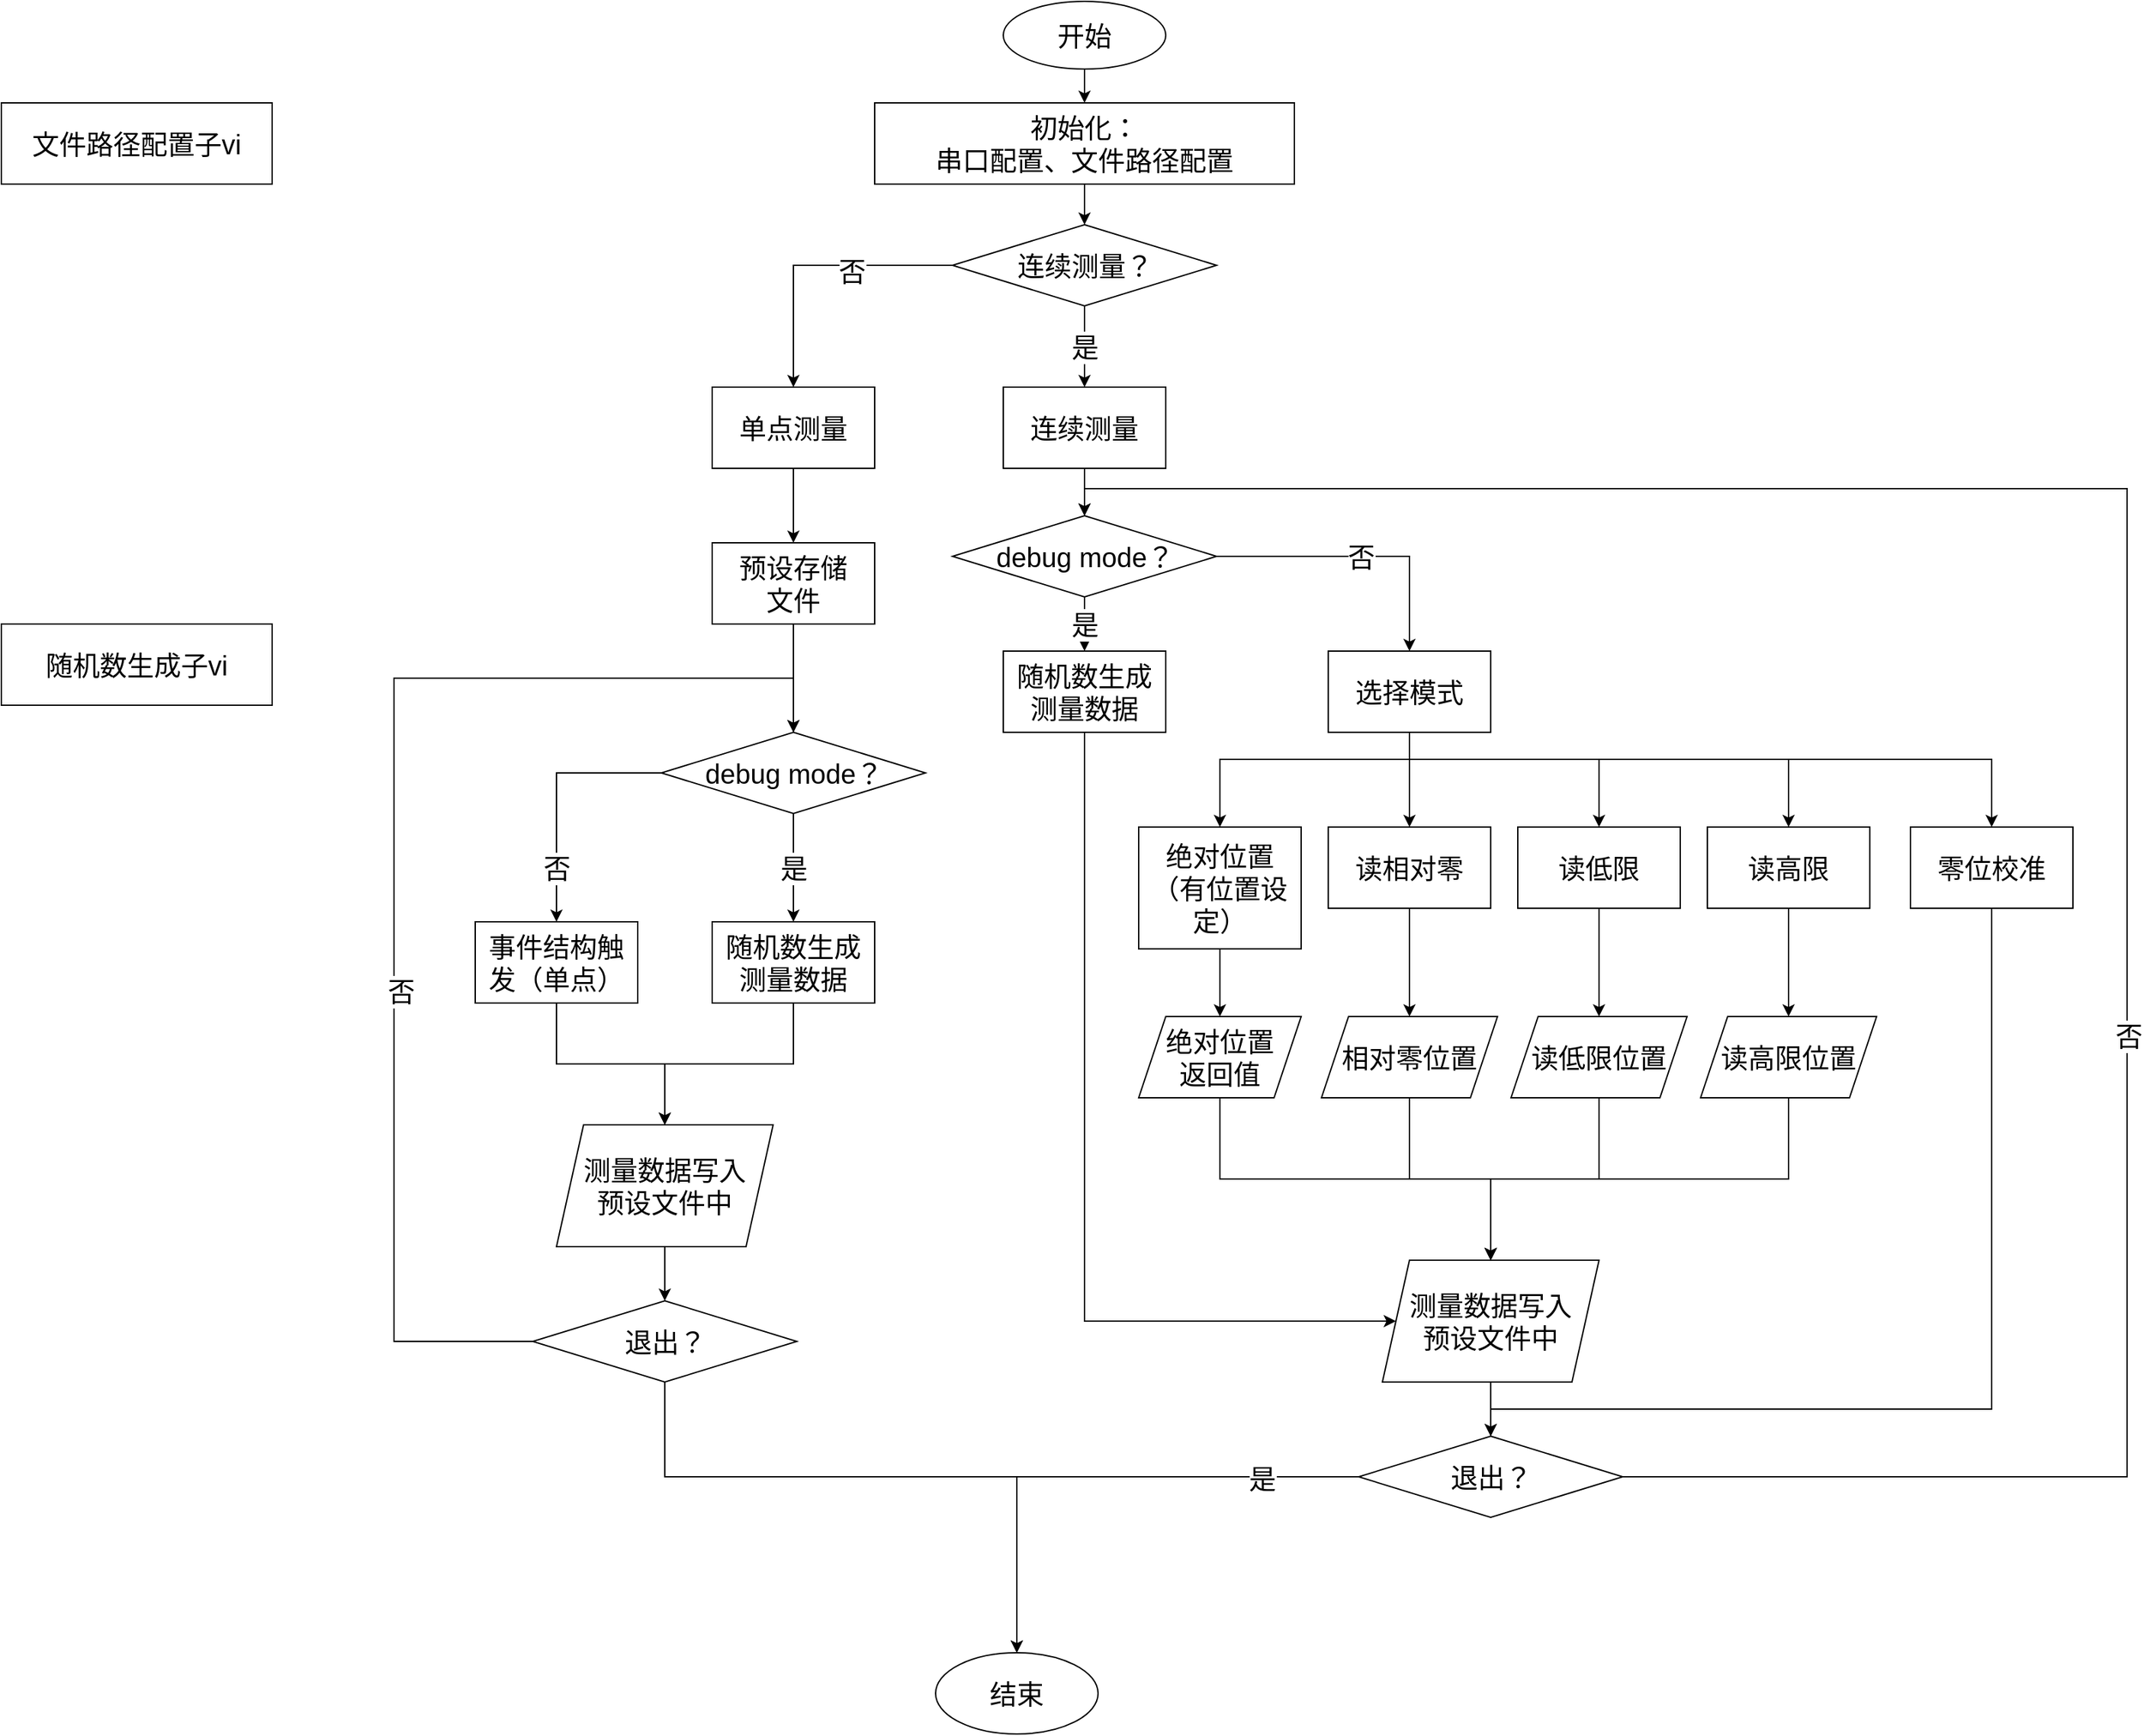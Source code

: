<mxfile version="17.1.5" type="github">
  <diagram name="Page-1" id="74e2e168-ea6b-b213-b513-2b3c1d86103e">
    <mxGraphModel dx="2736" dy="2514" grid="1" gridSize="10" guides="1" tooltips="1" connect="1" arrows="1" fold="1" page="1" pageScale="1" pageWidth="1100" pageHeight="850" background="none" math="0" shadow="0">
      <root>
        <mxCell id="0" />
        <mxCell id="1" parent="0" />
        <mxCell id="7BBMDYZycmkGAkKfoM8b-6" value="" style="edgeStyle=orthogonalEdgeStyle;rounded=0;orthogonalLoop=1;jettySize=auto;html=1;fontSize=20;" edge="1" parent="1" source="7BBMDYZycmkGAkKfoM8b-3" target="7BBMDYZycmkGAkKfoM8b-5">
          <mxGeometry relative="1" as="geometry" />
        </mxCell>
        <mxCell id="7BBMDYZycmkGAkKfoM8b-15" value="否" style="edgeLabel;html=1;align=center;verticalAlign=middle;resizable=0;points=[];fontSize=20;" vertex="1" connectable="0" parent="7BBMDYZycmkGAkKfoM8b-6">
          <mxGeometry x="-0.278" y="4" relative="1" as="geometry">
            <mxPoint as="offset" />
          </mxGeometry>
        </mxCell>
        <mxCell id="7BBMDYZycmkGAkKfoM8b-17" value="是" style="edgeStyle=orthogonalEdgeStyle;rounded=0;orthogonalLoop=1;jettySize=auto;html=1;fontSize=20;" edge="1" parent="1" source="7BBMDYZycmkGAkKfoM8b-3" target="7BBMDYZycmkGAkKfoM8b-16">
          <mxGeometry relative="1" as="geometry" />
        </mxCell>
        <mxCell id="7BBMDYZycmkGAkKfoM8b-3" value="连续测量？" style="rhombus;whiteSpace=wrap;html=1;rounded=0;fontSize=20;" vertex="1" parent="1">
          <mxGeometry x="442.5" y="245" width="195" height="60" as="geometry" />
        </mxCell>
        <mxCell id="7BBMDYZycmkGAkKfoM8b-66" value="" style="edgeStyle=orthogonalEdgeStyle;rounded=0;orthogonalLoop=1;jettySize=auto;html=1;fontSize=20;" edge="1" parent="1" source="7BBMDYZycmkGAkKfoM8b-5" target="7BBMDYZycmkGAkKfoM8b-65">
          <mxGeometry relative="1" as="geometry" />
        </mxCell>
        <mxCell id="7BBMDYZycmkGAkKfoM8b-5" value="单点测量" style="whiteSpace=wrap;html=1;fontSize=20;rounded=0;" vertex="1" parent="1">
          <mxGeometry x="265" y="365" width="120" height="60" as="geometry" />
        </mxCell>
        <mxCell id="7BBMDYZycmkGAkKfoM8b-14" style="edgeStyle=orthogonalEdgeStyle;rounded=0;orthogonalLoop=1;jettySize=auto;html=1;entryX=0.5;entryY=0;entryDx=0;entryDy=0;fontSize=20;" edge="1" parent="1" source="7BBMDYZycmkGAkKfoM8b-9" target="7BBMDYZycmkGAkKfoM8b-3">
          <mxGeometry relative="1" as="geometry" />
        </mxCell>
        <mxCell id="7BBMDYZycmkGAkKfoM8b-9" value="初始化：&lt;br&gt;串口配置、文件路径配置" style="rounded=0;whiteSpace=wrap;html=1;fontSize=20;" vertex="1" parent="1">
          <mxGeometry x="385" y="155" width="310" height="60" as="geometry" />
        </mxCell>
        <mxCell id="7BBMDYZycmkGAkKfoM8b-13" style="edgeStyle=orthogonalEdgeStyle;rounded=0;orthogonalLoop=1;jettySize=auto;html=1;entryX=0.5;entryY=0;entryDx=0;entryDy=0;fontSize=20;" edge="1" parent="1" source="7BBMDYZycmkGAkKfoM8b-11" target="7BBMDYZycmkGAkKfoM8b-9">
          <mxGeometry relative="1" as="geometry" />
        </mxCell>
        <mxCell id="7BBMDYZycmkGAkKfoM8b-11" value="开始" style="ellipse;whiteSpace=wrap;html=1;rounded=0;fontSize=20;" vertex="1" parent="1">
          <mxGeometry x="480" y="80" width="120" height="50" as="geometry" />
        </mxCell>
        <mxCell id="7BBMDYZycmkGAkKfoM8b-32" style="edgeStyle=orthogonalEdgeStyle;rounded=0;orthogonalLoop=1;jettySize=auto;html=1;entryX=0.5;entryY=0;entryDx=0;entryDy=0;fontSize=20;" edge="1" parent="1" source="7BBMDYZycmkGAkKfoM8b-16" target="7BBMDYZycmkGAkKfoM8b-29">
          <mxGeometry relative="1" as="geometry" />
        </mxCell>
        <mxCell id="7BBMDYZycmkGAkKfoM8b-16" value="连续测量" style="whiteSpace=wrap;html=1;fontSize=20;rounded=0;" vertex="1" parent="1">
          <mxGeometry x="480" y="365" width="120" height="60" as="geometry" />
        </mxCell>
        <mxCell id="7BBMDYZycmkGAkKfoM8b-21" value="否" style="edgeStyle=orthogonalEdgeStyle;rounded=0;orthogonalLoop=1;jettySize=auto;html=1;fontSize=20;" edge="1" parent="1" source="7BBMDYZycmkGAkKfoM8b-18" target="7BBMDYZycmkGAkKfoM8b-20">
          <mxGeometry x="0.574" relative="1" as="geometry">
            <mxPoint as="offset" />
          </mxGeometry>
        </mxCell>
        <mxCell id="7BBMDYZycmkGAkKfoM8b-23" value="是" style="edgeStyle=orthogonalEdgeStyle;rounded=0;orthogonalLoop=1;jettySize=auto;html=1;fontSize=20;" edge="1" parent="1" source="7BBMDYZycmkGAkKfoM8b-18" target="7BBMDYZycmkGAkKfoM8b-22">
          <mxGeometry relative="1" as="geometry" />
        </mxCell>
        <mxCell id="7BBMDYZycmkGAkKfoM8b-18" value="debug mode？" style="rhombus;whiteSpace=wrap;html=1;rounded=0;fontSize=20;" vertex="1" parent="1">
          <mxGeometry x="227.5" y="620" width="195" height="60" as="geometry" />
        </mxCell>
        <mxCell id="7BBMDYZycmkGAkKfoM8b-36" value="" style="edgeStyle=orthogonalEdgeStyle;rounded=0;orthogonalLoop=1;jettySize=auto;html=1;fontSize=20;" edge="1" parent="1" source="7BBMDYZycmkGAkKfoM8b-20" target="7BBMDYZycmkGAkKfoM8b-35">
          <mxGeometry relative="1" as="geometry" />
        </mxCell>
        <mxCell id="7BBMDYZycmkGAkKfoM8b-20" value="事件结构触发（单点）" style="whiteSpace=wrap;html=1;fontSize=20;rounded=0;" vertex="1" parent="1">
          <mxGeometry x="90" y="760" width="120" height="60" as="geometry" />
        </mxCell>
        <mxCell id="7BBMDYZycmkGAkKfoM8b-37" style="edgeStyle=orthogonalEdgeStyle;rounded=0;orthogonalLoop=1;jettySize=auto;html=1;entryX=0.5;entryY=0;entryDx=0;entryDy=0;fontSize=20;" edge="1" parent="1" source="7BBMDYZycmkGAkKfoM8b-22" target="7BBMDYZycmkGAkKfoM8b-35">
          <mxGeometry relative="1" as="geometry" />
        </mxCell>
        <mxCell id="7BBMDYZycmkGAkKfoM8b-22" value="随机数生成测量数据" style="whiteSpace=wrap;html=1;fontSize=20;rounded=0;" vertex="1" parent="1">
          <mxGeometry x="265" y="760" width="120" height="60" as="geometry" />
        </mxCell>
        <mxCell id="7BBMDYZycmkGAkKfoM8b-27" value="否" style="edgeStyle=orthogonalEdgeStyle;rounded=0;orthogonalLoop=1;jettySize=auto;html=1;fontSize=20;" edge="1" source="7BBMDYZycmkGAkKfoM8b-29" target="7BBMDYZycmkGAkKfoM8b-30" parent="1">
          <mxGeometry relative="1" as="geometry" />
        </mxCell>
        <mxCell id="7BBMDYZycmkGAkKfoM8b-28" value="是" style="edgeStyle=orthogonalEdgeStyle;rounded=0;orthogonalLoop=1;jettySize=auto;html=1;fontSize=20;" edge="1" source="7BBMDYZycmkGAkKfoM8b-29" target="7BBMDYZycmkGAkKfoM8b-31" parent="1">
          <mxGeometry relative="1" as="geometry" />
        </mxCell>
        <mxCell id="7BBMDYZycmkGAkKfoM8b-29" value="debug mode？" style="rhombus;whiteSpace=wrap;html=1;rounded=0;fontSize=20;" vertex="1" parent="1">
          <mxGeometry x="442.5" y="460" width="195" height="60" as="geometry" />
        </mxCell>
        <mxCell id="7BBMDYZycmkGAkKfoM8b-50" style="edgeStyle=orthogonalEdgeStyle;rounded=0;orthogonalLoop=1;jettySize=auto;html=1;entryX=0.5;entryY=0;entryDx=0;entryDy=0;fontSize=20;" edge="1" parent="1" source="7BBMDYZycmkGAkKfoM8b-30" target="7BBMDYZycmkGAkKfoM8b-41">
          <mxGeometry relative="1" as="geometry" />
        </mxCell>
        <mxCell id="7BBMDYZycmkGAkKfoM8b-51" style="edgeStyle=orthogonalEdgeStyle;rounded=0;orthogonalLoop=1;jettySize=auto;html=1;entryX=0.5;entryY=0;entryDx=0;entryDy=0;fontSize=20;" edge="1" parent="1" source="7BBMDYZycmkGAkKfoM8b-30" target="7BBMDYZycmkGAkKfoM8b-40">
          <mxGeometry relative="1" as="geometry">
            <Array as="points">
              <mxPoint x="780" y="640" />
              <mxPoint x="640" y="640" />
            </Array>
          </mxGeometry>
        </mxCell>
        <mxCell id="7BBMDYZycmkGAkKfoM8b-53" style="edgeStyle=orthogonalEdgeStyle;rounded=0;orthogonalLoop=1;jettySize=auto;html=1;fontSize=20;" edge="1" parent="1" source="7BBMDYZycmkGAkKfoM8b-30" target="7BBMDYZycmkGAkKfoM8b-42">
          <mxGeometry relative="1" as="geometry">
            <Array as="points">
              <mxPoint x="780" y="640" />
              <mxPoint x="920" y="640" />
            </Array>
          </mxGeometry>
        </mxCell>
        <mxCell id="7BBMDYZycmkGAkKfoM8b-54" style="edgeStyle=orthogonalEdgeStyle;rounded=0;orthogonalLoop=1;jettySize=auto;html=1;entryX=0.5;entryY=0;entryDx=0;entryDy=0;fontSize=20;" edge="1" parent="1" source="7BBMDYZycmkGAkKfoM8b-30" target="7BBMDYZycmkGAkKfoM8b-43">
          <mxGeometry relative="1" as="geometry">
            <Array as="points">
              <mxPoint x="780" y="640" />
              <mxPoint x="1060" y="640" />
            </Array>
          </mxGeometry>
        </mxCell>
        <mxCell id="7BBMDYZycmkGAkKfoM8b-93" style="edgeStyle=orthogonalEdgeStyle;rounded=0;orthogonalLoop=1;jettySize=auto;html=1;entryX=0.5;entryY=0;entryDx=0;entryDy=0;fontSize=20;" edge="1" parent="1" source="7BBMDYZycmkGAkKfoM8b-30" target="7BBMDYZycmkGAkKfoM8b-38">
          <mxGeometry relative="1" as="geometry">
            <Array as="points">
              <mxPoint x="780" y="640" />
              <mxPoint x="1210" y="640" />
            </Array>
          </mxGeometry>
        </mxCell>
        <mxCell id="7BBMDYZycmkGAkKfoM8b-30" value="选择模式" style="whiteSpace=wrap;html=1;fontSize=20;rounded=0;" vertex="1" parent="1">
          <mxGeometry x="720" y="560" width="120" height="60" as="geometry" />
        </mxCell>
        <mxCell id="7BBMDYZycmkGAkKfoM8b-94" style="edgeStyle=orthogonalEdgeStyle;rounded=0;orthogonalLoop=1;jettySize=auto;html=1;fontSize=20;" edge="1" parent="1" source="7BBMDYZycmkGAkKfoM8b-31" target="7BBMDYZycmkGAkKfoM8b-70">
          <mxGeometry relative="1" as="geometry">
            <Array as="points">
              <mxPoint x="540" y="1055" />
            </Array>
          </mxGeometry>
        </mxCell>
        <mxCell id="7BBMDYZycmkGAkKfoM8b-31" value="随机数生成测量数据" style="whiteSpace=wrap;html=1;fontSize=20;rounded=0;" vertex="1" parent="1">
          <mxGeometry x="480" y="560" width="120" height="60" as="geometry" />
        </mxCell>
        <mxCell id="7BBMDYZycmkGAkKfoM8b-83" value="" style="edgeStyle=orthogonalEdgeStyle;rounded=0;orthogonalLoop=1;jettySize=auto;html=1;fontSize=20;" edge="1" parent="1" source="7BBMDYZycmkGAkKfoM8b-35" target="7BBMDYZycmkGAkKfoM8b-82">
          <mxGeometry relative="1" as="geometry" />
        </mxCell>
        <mxCell id="7BBMDYZycmkGAkKfoM8b-35" value="&lt;span&gt;测量数据写入&lt;br&gt;预设文件中&lt;/span&gt;" style="shape=parallelogram;perimeter=parallelogramPerimeter;whiteSpace=wrap;html=1;fixedSize=1;fontSize=20;rounded=0;" vertex="1" parent="1">
          <mxGeometry x="150" y="910" width="160" height="90" as="geometry" />
        </mxCell>
        <mxCell id="7BBMDYZycmkGAkKfoM8b-97" style="edgeStyle=orthogonalEdgeStyle;rounded=0;orthogonalLoop=1;jettySize=auto;html=1;fontSize=20;" edge="1" parent="1" source="7BBMDYZycmkGAkKfoM8b-38" target="7BBMDYZycmkGAkKfoM8b-88">
          <mxGeometry relative="1" as="geometry">
            <Array as="points">
              <mxPoint x="1210" y="1120" />
              <mxPoint x="840" y="1120" />
            </Array>
          </mxGeometry>
        </mxCell>
        <mxCell id="7BBMDYZycmkGAkKfoM8b-38" value="零位校准" style="whiteSpace=wrap;html=1;fontSize=20;rounded=0;" vertex="1" parent="1">
          <mxGeometry x="1150" y="690" width="120" height="60" as="geometry" />
        </mxCell>
        <mxCell id="7BBMDYZycmkGAkKfoM8b-58" value="" style="edgeStyle=orthogonalEdgeStyle;rounded=0;orthogonalLoop=1;jettySize=auto;html=1;fontSize=20;" edge="1" parent="1" source="7BBMDYZycmkGAkKfoM8b-40" target="7BBMDYZycmkGAkKfoM8b-57">
          <mxGeometry relative="1" as="geometry" />
        </mxCell>
        <mxCell id="7BBMDYZycmkGAkKfoM8b-40" value="绝对位置（有位置设定）" style="whiteSpace=wrap;html=1;fontSize=20;rounded=0;" vertex="1" parent="1">
          <mxGeometry x="580" y="690" width="120" height="90" as="geometry" />
        </mxCell>
        <mxCell id="7BBMDYZycmkGAkKfoM8b-60" value="" style="edgeStyle=orthogonalEdgeStyle;rounded=0;orthogonalLoop=1;jettySize=auto;html=1;fontSize=20;" edge="1" parent="1" source="7BBMDYZycmkGAkKfoM8b-41" target="7BBMDYZycmkGAkKfoM8b-59">
          <mxGeometry relative="1" as="geometry" />
        </mxCell>
        <mxCell id="7BBMDYZycmkGAkKfoM8b-41" value="读相对零" style="whiteSpace=wrap;html=1;fontSize=20;rounded=0;" vertex="1" parent="1">
          <mxGeometry x="720" y="690" width="120" height="60" as="geometry" />
        </mxCell>
        <mxCell id="7BBMDYZycmkGAkKfoM8b-62" value="" style="edgeStyle=orthogonalEdgeStyle;rounded=0;orthogonalLoop=1;jettySize=auto;html=1;fontSize=20;" edge="1" parent="1" source="7BBMDYZycmkGAkKfoM8b-42" target="7BBMDYZycmkGAkKfoM8b-61">
          <mxGeometry relative="1" as="geometry" />
        </mxCell>
        <mxCell id="7BBMDYZycmkGAkKfoM8b-42" value="读低限" style="whiteSpace=wrap;html=1;fontSize=20;rounded=0;" vertex="1" parent="1">
          <mxGeometry x="860" y="690" width="120" height="60" as="geometry" />
        </mxCell>
        <mxCell id="7BBMDYZycmkGAkKfoM8b-64" value="" style="edgeStyle=orthogonalEdgeStyle;rounded=0;orthogonalLoop=1;jettySize=auto;html=1;fontSize=20;" edge="1" parent="1" source="7BBMDYZycmkGAkKfoM8b-43" target="7BBMDYZycmkGAkKfoM8b-63">
          <mxGeometry relative="1" as="geometry" />
        </mxCell>
        <mxCell id="7BBMDYZycmkGAkKfoM8b-43" value="读高限" style="whiteSpace=wrap;html=1;fontSize=20;rounded=0;" vertex="1" parent="1">
          <mxGeometry x="1000" y="690" width="120" height="60" as="geometry" />
        </mxCell>
        <mxCell id="7BBMDYZycmkGAkKfoM8b-73" style="edgeStyle=orthogonalEdgeStyle;rounded=0;orthogonalLoop=1;jettySize=auto;html=1;entryX=0.5;entryY=0;entryDx=0;entryDy=0;fontSize=20;" edge="1" parent="1" source="7BBMDYZycmkGAkKfoM8b-57" target="7BBMDYZycmkGAkKfoM8b-70">
          <mxGeometry relative="1" as="geometry">
            <Array as="points">
              <mxPoint x="640" y="950" />
              <mxPoint x="840" y="950" />
            </Array>
          </mxGeometry>
        </mxCell>
        <mxCell id="7BBMDYZycmkGAkKfoM8b-57" value="绝对位置&lt;br&gt;返回值" style="shape=parallelogram;perimeter=parallelogramPerimeter;whiteSpace=wrap;html=1;fixedSize=1;fontSize=20;rounded=0;" vertex="1" parent="1">
          <mxGeometry x="580" y="830" width="120" height="60" as="geometry" />
        </mxCell>
        <mxCell id="7BBMDYZycmkGAkKfoM8b-72" style="edgeStyle=orthogonalEdgeStyle;rounded=0;orthogonalLoop=1;jettySize=auto;html=1;entryX=0.5;entryY=0;entryDx=0;entryDy=0;fontSize=20;" edge="1" parent="1" source="7BBMDYZycmkGAkKfoM8b-59" target="7BBMDYZycmkGAkKfoM8b-70">
          <mxGeometry relative="1" as="geometry" />
        </mxCell>
        <mxCell id="7BBMDYZycmkGAkKfoM8b-59" value="相对零位置" style="shape=parallelogram;perimeter=parallelogramPerimeter;whiteSpace=wrap;html=1;fixedSize=1;fontSize=20;rounded=0;" vertex="1" parent="1">
          <mxGeometry x="715" y="830" width="130" height="60" as="geometry" />
        </mxCell>
        <mxCell id="7BBMDYZycmkGAkKfoM8b-71" style="edgeStyle=orthogonalEdgeStyle;rounded=0;orthogonalLoop=1;jettySize=auto;html=1;fontSize=20;" edge="1" parent="1" source="7BBMDYZycmkGAkKfoM8b-61" target="7BBMDYZycmkGAkKfoM8b-70">
          <mxGeometry relative="1" as="geometry" />
        </mxCell>
        <mxCell id="7BBMDYZycmkGAkKfoM8b-61" value="读低限位置" style="shape=parallelogram;perimeter=parallelogramPerimeter;whiteSpace=wrap;html=1;fixedSize=1;fontSize=20;rounded=0;" vertex="1" parent="1">
          <mxGeometry x="855" y="830" width="130" height="60" as="geometry" />
        </mxCell>
        <mxCell id="7BBMDYZycmkGAkKfoM8b-74" style="edgeStyle=orthogonalEdgeStyle;rounded=0;orthogonalLoop=1;jettySize=auto;html=1;fontSize=20;entryX=0.5;entryY=0;entryDx=0;entryDy=0;" edge="1" parent="1" source="7BBMDYZycmkGAkKfoM8b-63" target="7BBMDYZycmkGAkKfoM8b-70">
          <mxGeometry relative="1" as="geometry">
            <mxPoint x="840" y="1000" as="targetPoint" />
            <Array as="points">
              <mxPoint x="1060" y="950" />
              <mxPoint x="840" y="950" />
            </Array>
          </mxGeometry>
        </mxCell>
        <mxCell id="7BBMDYZycmkGAkKfoM8b-63" value="读高限位置" style="shape=parallelogram;perimeter=parallelogramPerimeter;whiteSpace=wrap;html=1;fixedSize=1;fontSize=20;rounded=0;" vertex="1" parent="1">
          <mxGeometry x="995" y="830" width="130" height="60" as="geometry" />
        </mxCell>
        <mxCell id="7BBMDYZycmkGAkKfoM8b-67" value="" style="edgeStyle=orthogonalEdgeStyle;rounded=0;orthogonalLoop=1;jettySize=auto;html=1;fontSize=20;" edge="1" parent="1" source="7BBMDYZycmkGAkKfoM8b-65" target="7BBMDYZycmkGAkKfoM8b-18">
          <mxGeometry relative="1" as="geometry" />
        </mxCell>
        <mxCell id="7BBMDYZycmkGAkKfoM8b-65" value="预设存储&lt;br&gt;文件" style="whiteSpace=wrap;html=1;fontSize=20;rounded=0;" vertex="1" parent="1">
          <mxGeometry x="265" y="480" width="120" height="60" as="geometry" />
        </mxCell>
        <mxCell id="7BBMDYZycmkGAkKfoM8b-89" value="" style="edgeStyle=orthogonalEdgeStyle;rounded=0;orthogonalLoop=1;jettySize=auto;html=1;fontSize=20;" edge="1" parent="1" source="7BBMDYZycmkGAkKfoM8b-70" target="7BBMDYZycmkGAkKfoM8b-88">
          <mxGeometry relative="1" as="geometry" />
        </mxCell>
        <mxCell id="7BBMDYZycmkGAkKfoM8b-70" value="&lt;span&gt;测量数据写入&lt;br&gt;预设文件中&lt;/span&gt;" style="shape=parallelogram;perimeter=parallelogramPerimeter;whiteSpace=wrap;html=1;fixedSize=1;fontSize=20;rounded=0;" vertex="1" parent="1">
          <mxGeometry x="760" y="1010" width="160" height="90" as="geometry" />
        </mxCell>
        <mxCell id="7BBMDYZycmkGAkKfoM8b-75" value="结束" style="ellipse;whiteSpace=wrap;html=1;fontSize=20;rounded=0;" vertex="1" parent="1">
          <mxGeometry x="430" y="1300" width="120" height="60" as="geometry" />
        </mxCell>
        <mxCell id="7BBMDYZycmkGAkKfoM8b-84" style="edgeStyle=orthogonalEdgeStyle;rounded=0;orthogonalLoop=1;jettySize=auto;html=1;exitX=0;exitY=0.5;exitDx=0;exitDy=0;fontSize=20;entryX=0.5;entryY=0;entryDx=0;entryDy=0;" edge="1" parent="1" source="7BBMDYZycmkGAkKfoM8b-82" target="7BBMDYZycmkGAkKfoM8b-18">
          <mxGeometry relative="1" as="geometry">
            <mxPoint x="30" y="580" as="targetPoint" />
            <Array as="points">
              <mxPoint x="30" y="1070" />
              <mxPoint x="30" y="580" />
              <mxPoint x="325" y="580" />
            </Array>
          </mxGeometry>
        </mxCell>
        <mxCell id="7BBMDYZycmkGAkKfoM8b-85" value="否" style="edgeLabel;html=1;align=center;verticalAlign=middle;resizable=0;points=[];fontSize=20;" vertex="1" connectable="0" parent="7BBMDYZycmkGAkKfoM8b-84">
          <mxGeometry x="-0.715" y="-5" relative="1" as="geometry">
            <mxPoint y="-230" as="offset" />
          </mxGeometry>
        </mxCell>
        <mxCell id="7BBMDYZycmkGAkKfoM8b-87" style="edgeStyle=orthogonalEdgeStyle;rounded=0;orthogonalLoop=1;jettySize=auto;html=1;fontSize=20;entryX=0.5;entryY=0;entryDx=0;entryDy=0;" edge="1" parent="1" source="7BBMDYZycmkGAkKfoM8b-82" target="7BBMDYZycmkGAkKfoM8b-75">
          <mxGeometry relative="1" as="geometry">
            <mxPoint x="490" y="1130" as="targetPoint" />
            <Array as="points">
              <mxPoint x="230" y="1170" />
              <mxPoint x="490" y="1170" />
            </Array>
          </mxGeometry>
        </mxCell>
        <mxCell id="7BBMDYZycmkGAkKfoM8b-82" value="退出？" style="rhombus;whiteSpace=wrap;html=1;rounded=0;fontSize=20;" vertex="1" parent="1">
          <mxGeometry x="132.5" y="1040" width="195" height="60" as="geometry" />
        </mxCell>
        <mxCell id="7BBMDYZycmkGAkKfoM8b-90" style="edgeStyle=orthogonalEdgeStyle;rounded=0;orthogonalLoop=1;jettySize=auto;html=1;fontSize=20;" edge="1" parent="1" source="7BBMDYZycmkGAkKfoM8b-88" target="7BBMDYZycmkGAkKfoM8b-75">
          <mxGeometry relative="1" as="geometry" />
        </mxCell>
        <mxCell id="7BBMDYZycmkGAkKfoM8b-96" value="是" style="edgeLabel;html=1;align=center;verticalAlign=middle;resizable=0;points=[];fontSize=20;" vertex="1" connectable="0" parent="7BBMDYZycmkGAkKfoM8b-90">
          <mxGeometry x="-0.618" y="1" relative="1" as="geometry">
            <mxPoint x="1" as="offset" />
          </mxGeometry>
        </mxCell>
        <mxCell id="7BBMDYZycmkGAkKfoM8b-91" style="edgeStyle=orthogonalEdgeStyle;rounded=0;orthogonalLoop=1;jettySize=auto;html=1;entryX=0.5;entryY=0;entryDx=0;entryDy=0;fontSize=20;" edge="1" parent="1" source="7BBMDYZycmkGAkKfoM8b-88" target="7BBMDYZycmkGAkKfoM8b-29">
          <mxGeometry relative="1" as="geometry">
            <Array as="points">
              <mxPoint x="1310" y="1170" />
              <mxPoint x="1310" y="440" />
              <mxPoint x="540" y="440" />
            </Array>
          </mxGeometry>
        </mxCell>
        <mxCell id="7BBMDYZycmkGAkKfoM8b-95" value="否" style="edgeLabel;html=1;align=center;verticalAlign=middle;resizable=0;points=[];fontSize=20;" vertex="1" connectable="0" parent="7BBMDYZycmkGAkKfoM8b-91">
          <mxGeometry x="-0.261" y="-1" relative="1" as="geometry">
            <mxPoint y="1" as="offset" />
          </mxGeometry>
        </mxCell>
        <mxCell id="7BBMDYZycmkGAkKfoM8b-88" value="退出？" style="rhombus;whiteSpace=wrap;html=1;rounded=0;fontSize=20;" vertex="1" parent="1">
          <mxGeometry x="742.5" y="1140" width="195" height="60" as="geometry" />
        </mxCell>
        <mxCell id="7BBMDYZycmkGAkKfoM8b-99" value="文件路径配置子vi" style="whiteSpace=wrap;html=1;rounded=0;fontSize=20;" vertex="1" parent="1">
          <mxGeometry x="-260" y="155" width="200" height="60" as="geometry" />
        </mxCell>
        <mxCell id="7BBMDYZycmkGAkKfoM8b-100" value="随机数生成子vi" style="whiteSpace=wrap;html=1;rounded=0;fontSize=20;" vertex="1" parent="1">
          <mxGeometry x="-260" y="540" width="200" height="60" as="geometry" />
        </mxCell>
      </root>
    </mxGraphModel>
  </diagram>
</mxfile>
